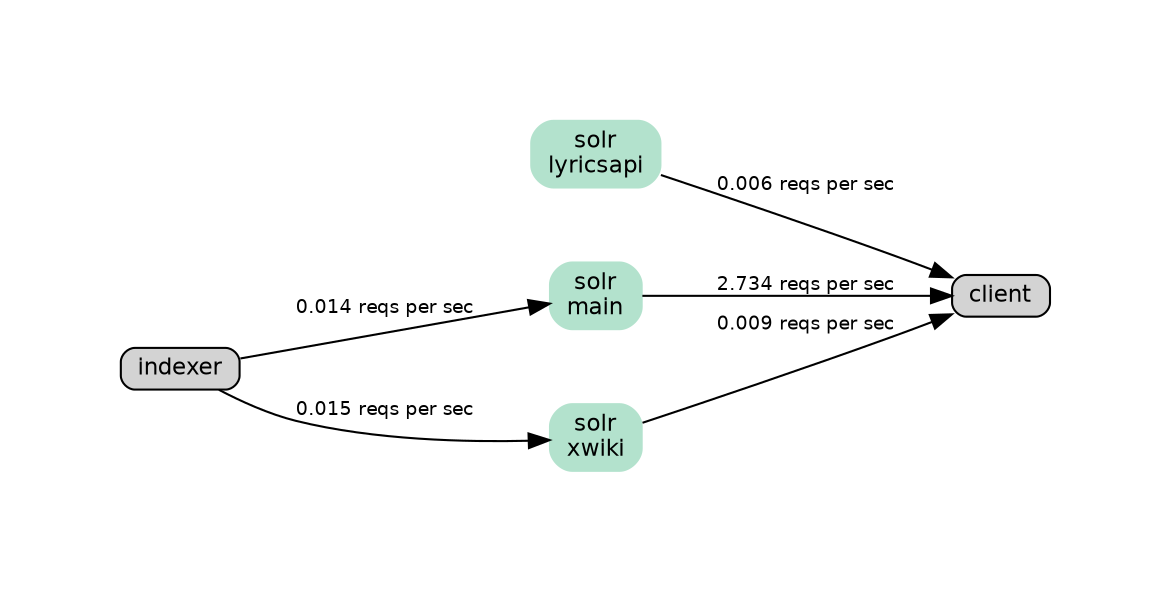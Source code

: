 digraph G {
	graph [ center=true, margin=0.75, nodesep=0.5, ranksep=0.75, rankdir=LR ];
	node [ shape=box, style="rounded,filled" width=0, height=0, fontname=Helvetica, fontsize=11 ];
	edge [ fontname=Helvetica, fontsize=9 ];

	// nodes
	n1 [label="client"];
	n2 [label="indexer"];
	n3 [label="solr\nlyricsapi" group="solr" colorscheme=pastel28 color=1];
	n4 [label="solr\nmain" group="solr" colorscheme=pastel28 color=1];
	n5 [label="solr\nxwiki" group="solr" colorscheme=pastel28 color=1];

	// edges
	n4 -> n1 [label="2.734 reqs per sec"];
	n2 -> n5 [label="0.015 reqs per sec"];
	n5 -> n1 [label="0.009 reqs per sec"];
	n2 -> n4 [label="0.014 reqs per sec"];
	n3 -> n1 [label="0.006 reqs per sec"];
}